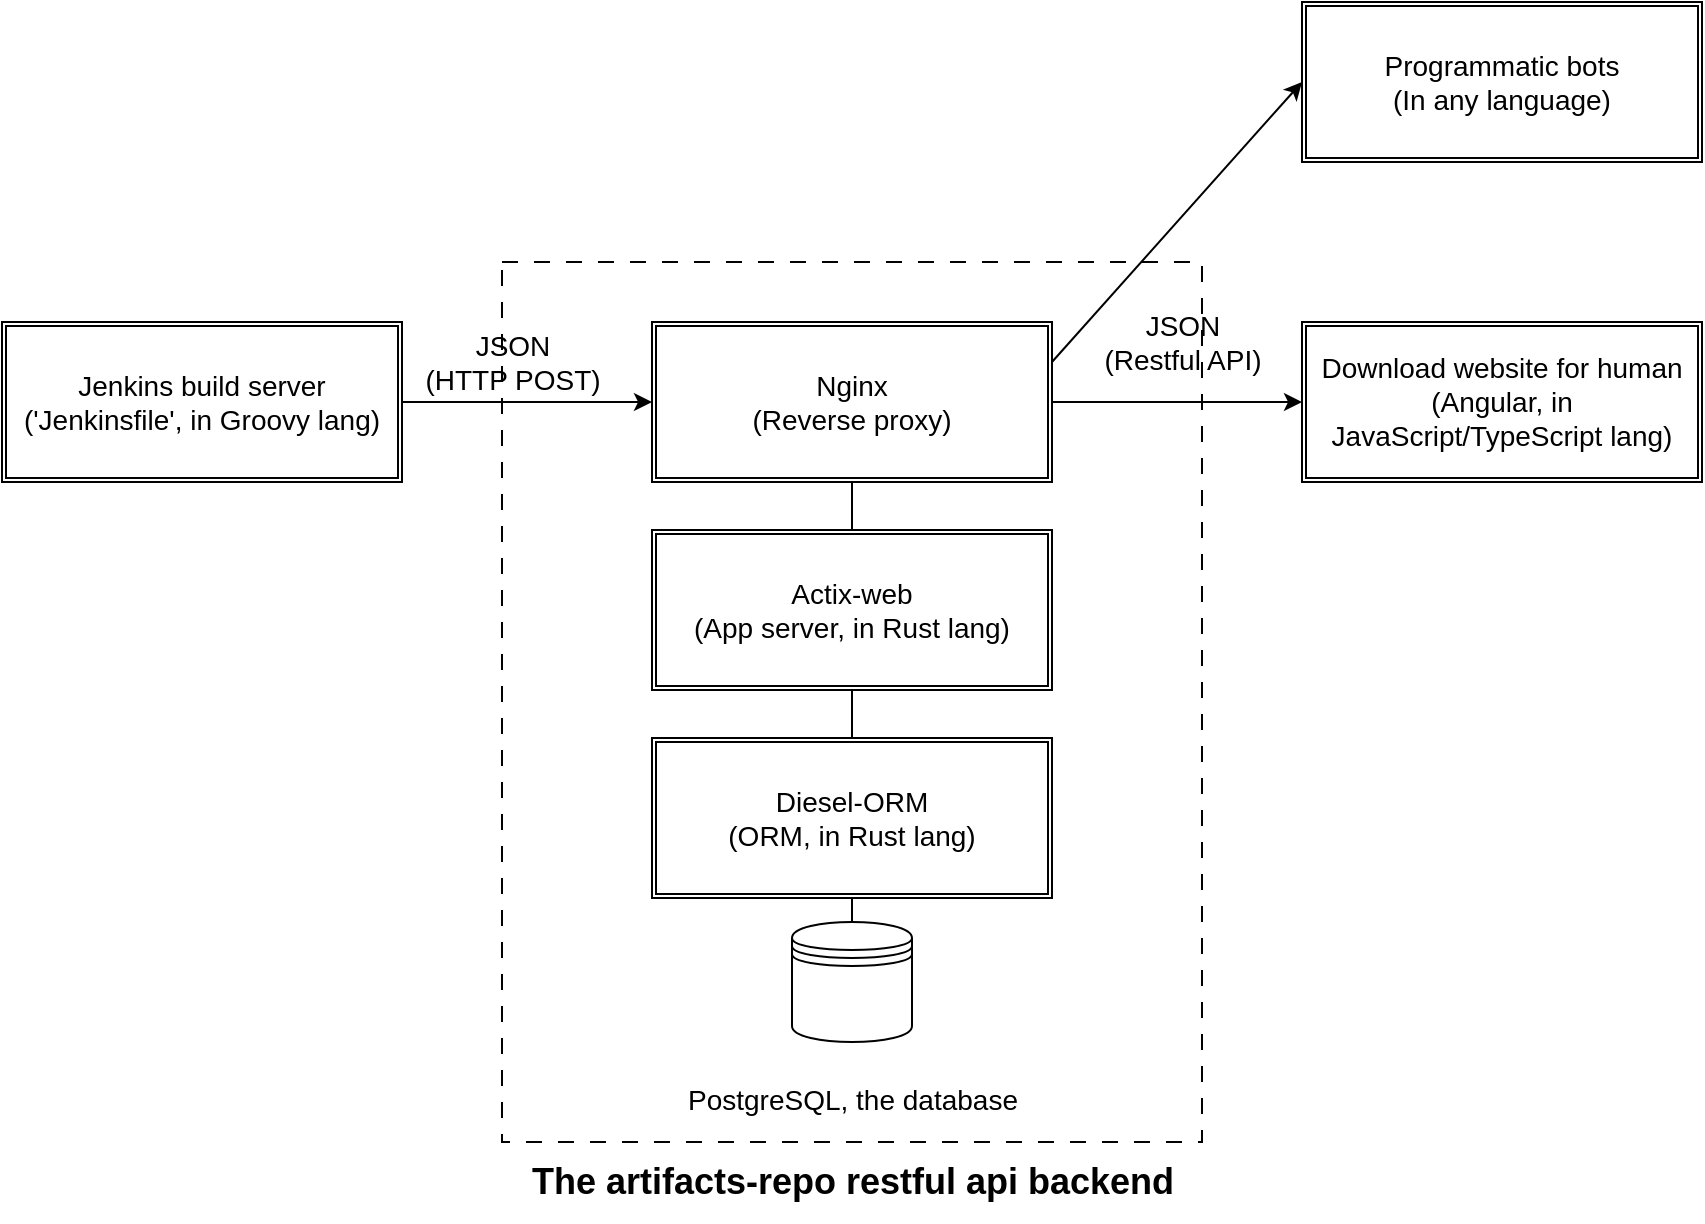 <mxfile version="21.7.5" type="device">
  <diagram name="第 1 页" id="aNOy_0bnumjarbj2fQwa">
    <mxGraphModel dx="1341" dy="752" grid="1" gridSize="10" guides="1" tooltips="1" connect="1" arrows="1" fold="1" page="1" pageScale="1" pageWidth="1169" pageHeight="826" math="0" shadow="0">
      <root>
        <mxCell id="0" />
        <mxCell id="1" parent="0" />
        <mxCell id="AIhtDNjgpqZSeVCNlgIg-24" value="" style="shape=ext;double=0;rounded=0;whiteSpace=wrap;html=1;dashed=1;dashPattern=8 8;" parent="1" vertex="1">
          <mxGeometry x="355" y="260" width="350" height="440" as="geometry" />
        </mxCell>
        <mxCell id="AIhtDNjgpqZSeVCNlgIg-1" value="&lt;font style=&quot;font-size: 14px;&quot;&gt;Jenkins build server&lt;br&gt;(&#39;Jenkinsfile&#39;, in Groovy lang)&lt;/font&gt;" style="shape=ext;double=1;rounded=0;whiteSpace=wrap;html=1;" parent="1" vertex="1">
          <mxGeometry x="105" y="290" width="200" height="80" as="geometry" />
        </mxCell>
        <mxCell id="AIhtDNjgpqZSeVCNlgIg-2" value="&lt;font style=&quot;font-size: 14px;&quot;&gt;Nginx&lt;br&gt;(Reverse proxy)&lt;/font&gt;" style="shape=ext;double=1;rounded=0;whiteSpace=wrap;html=1;" parent="1" vertex="1">
          <mxGeometry x="430" y="290" width="200" height="80" as="geometry" />
        </mxCell>
        <mxCell id="AIhtDNjgpqZSeVCNlgIg-3" value="&lt;font style=&quot;font-size: 14px;&quot;&gt;Actix-web&lt;br&gt;(App server, in Rust lang)&lt;/font&gt;" style="shape=ext;double=1;rounded=0;whiteSpace=wrap;html=1;" parent="1" vertex="1">
          <mxGeometry x="430" y="394" width="200" height="80" as="geometry" />
        </mxCell>
        <mxCell id="AIhtDNjgpqZSeVCNlgIg-4" value="&lt;font style=&quot;font-size: 14px;&quot;&gt;Diesel-ORM&lt;br&gt;(ORM, in Rust lang)&lt;/font&gt;" style="shape=ext;double=1;rounded=0;whiteSpace=wrap;html=1;" parent="1" vertex="1">
          <mxGeometry x="430" y="498" width="200" height="80" as="geometry" />
        </mxCell>
        <mxCell id="AIhtDNjgpqZSeVCNlgIg-8" value="" style="group" parent="1" vertex="1" connectable="0">
          <mxGeometry x="450" y="590" width="175" height="104" as="geometry" />
        </mxCell>
        <mxCell id="AIhtDNjgpqZSeVCNlgIg-6" value="" style="shape=datastore;whiteSpace=wrap;html=1;" parent="AIhtDNjgpqZSeVCNlgIg-8" vertex="1">
          <mxGeometry x="50" width="60" height="60" as="geometry" />
        </mxCell>
        <mxCell id="AIhtDNjgpqZSeVCNlgIg-7" value="&lt;font style=&quot;font-size: 14px;&quot;&gt;PostgreSQL, the database&lt;/font&gt;" style="text;html=1;align=center;verticalAlign=middle;resizable=0;points=[];autosize=1;strokeColor=none;fillColor=none;" parent="AIhtDNjgpqZSeVCNlgIg-8" vertex="1">
          <mxGeometry x="-15" y="74" width="190" height="30" as="geometry" />
        </mxCell>
        <mxCell id="AIhtDNjgpqZSeVCNlgIg-10" style="edgeStyle=none;rounded=0;orthogonalLoop=1;jettySize=auto;html=1;exitX=0.5;exitY=0;exitDx=0;exitDy=0;entryX=0.5;entryY=1;entryDx=0;entryDy=0;endArrow=none;endFill=0;" parent="1" source="AIhtDNjgpqZSeVCNlgIg-6" target="AIhtDNjgpqZSeVCNlgIg-4" edge="1">
          <mxGeometry relative="1" as="geometry" />
        </mxCell>
        <mxCell id="AIhtDNjgpqZSeVCNlgIg-12" style="edgeStyle=none;rounded=0;orthogonalLoop=1;jettySize=auto;html=1;exitX=0.5;exitY=1;exitDx=0;exitDy=0;entryX=0.5;entryY=0;entryDx=0;entryDy=0;endArrow=none;endFill=0;" parent="1" source="AIhtDNjgpqZSeVCNlgIg-3" target="AIhtDNjgpqZSeVCNlgIg-4" edge="1">
          <mxGeometry relative="1" as="geometry">
            <mxPoint x="540" y="836" as="sourcePoint" />
            <mxPoint x="540" y="750" as="targetPoint" />
          </mxGeometry>
        </mxCell>
        <mxCell id="AIhtDNjgpqZSeVCNlgIg-13" style="edgeStyle=none;rounded=0;orthogonalLoop=1;jettySize=auto;html=1;exitX=0.5;exitY=1;exitDx=0;exitDy=0;entryX=0.5;entryY=0;entryDx=0;entryDy=0;endArrow=none;endFill=0;" parent="1" source="AIhtDNjgpqZSeVCNlgIg-2" target="AIhtDNjgpqZSeVCNlgIg-3" edge="1">
          <mxGeometry relative="1" as="geometry">
            <mxPoint x="550" y="846" as="sourcePoint" />
            <mxPoint x="550" y="760" as="targetPoint" />
          </mxGeometry>
        </mxCell>
        <mxCell id="AIhtDNjgpqZSeVCNlgIg-14" style="edgeStyle=none;rounded=0;orthogonalLoop=1;jettySize=auto;html=1;exitX=0;exitY=0.5;exitDx=0;exitDy=0;entryX=1;entryY=0.5;entryDx=0;entryDy=0;endArrow=none;endFill=0;startArrow=classic;startFill=1;" parent="1" source="AIhtDNjgpqZSeVCNlgIg-2" target="AIhtDNjgpqZSeVCNlgIg-1" edge="1">
          <mxGeometry relative="1" as="geometry">
            <mxPoint x="560" y="856" as="sourcePoint" />
            <mxPoint x="560" y="770" as="targetPoint" />
          </mxGeometry>
        </mxCell>
        <mxCell id="AIhtDNjgpqZSeVCNlgIg-15" value="&lt;font style=&quot;font-size: 14px;&quot;&gt;JSON&lt;br&gt;(HTTP POST)&lt;/font&gt;" style="text;html=1;align=center;verticalAlign=middle;resizable=0;points=[];autosize=1;strokeColor=none;fillColor=none;" parent="1" vertex="1">
          <mxGeometry x="305" y="285" width="110" height="50" as="geometry" />
        </mxCell>
        <mxCell id="AIhtDNjgpqZSeVCNlgIg-17" value="&lt;font style=&quot;font-size: 14px;&quot;&gt;Download website for human&lt;br&gt;(Angular, in JavaScript/TypeScript lang)&lt;/font&gt;" style="shape=ext;double=1;rounded=0;whiteSpace=wrap;html=1;" parent="1" vertex="1">
          <mxGeometry x="755" y="290" width="200" height="80" as="geometry" />
        </mxCell>
        <mxCell id="AIhtDNjgpqZSeVCNlgIg-18" style="edgeStyle=none;rounded=0;orthogonalLoop=1;jettySize=auto;html=1;exitX=0;exitY=0.5;exitDx=0;exitDy=0;entryX=1;entryY=0.5;entryDx=0;entryDy=0;endArrow=none;endFill=0;startArrow=classic;startFill=1;" parent="1" source="AIhtDNjgpqZSeVCNlgIg-17" target="AIhtDNjgpqZSeVCNlgIg-2" edge="1">
          <mxGeometry relative="1" as="geometry">
            <mxPoint x="440" y="340" as="sourcePoint" />
            <mxPoint x="290" y="340" as="targetPoint" />
          </mxGeometry>
        </mxCell>
        <mxCell id="AIhtDNjgpqZSeVCNlgIg-20" value="&lt;font style=&quot;font-size: 14px;&quot;&gt;Programmatic bots&lt;br&gt;(In any language)&lt;/font&gt;" style="shape=ext;double=1;rounded=0;whiteSpace=wrap;html=1;" parent="1" vertex="1">
          <mxGeometry x="755" y="130" width="200" height="80" as="geometry" />
        </mxCell>
        <mxCell id="AIhtDNjgpqZSeVCNlgIg-21" style="edgeStyle=none;rounded=0;orthogonalLoop=1;jettySize=auto;html=1;exitX=0;exitY=0.5;exitDx=0;exitDy=0;entryX=1;entryY=0.25;entryDx=0;entryDy=0;endArrow=none;endFill=0;startArrow=classic;startFill=1;" parent="1" source="AIhtDNjgpqZSeVCNlgIg-20" target="AIhtDNjgpqZSeVCNlgIg-2" edge="1">
          <mxGeometry relative="1" as="geometry">
            <mxPoint x="765" y="340" as="sourcePoint" />
            <mxPoint x="640" y="340" as="targetPoint" />
          </mxGeometry>
        </mxCell>
        <mxCell id="AIhtDNjgpqZSeVCNlgIg-22" value="&lt;font style=&quot;font-size: 14px;&quot;&gt;JSON&lt;br&gt;(Restful API)&lt;/font&gt;" style="text;html=1;align=center;verticalAlign=middle;resizable=0;points=[];autosize=1;strokeColor=none;fillColor=none;" parent="1" vertex="1">
          <mxGeometry x="645" y="275" width="100" height="50" as="geometry" />
        </mxCell>
        <mxCell id="AIhtDNjgpqZSeVCNlgIg-25" value="&lt;b&gt;&lt;font style=&quot;font-size: 18px;&quot;&gt;The artifacts-repo restful api backend&lt;/font&gt;&lt;/b&gt;" style="text;html=1;align=center;verticalAlign=middle;resizable=0;points=[];autosize=1;strokeColor=none;fillColor=none;" parent="1" vertex="1">
          <mxGeometry x="360" y="700" width="340" height="40" as="geometry" />
        </mxCell>
      </root>
    </mxGraphModel>
  </diagram>
</mxfile>
